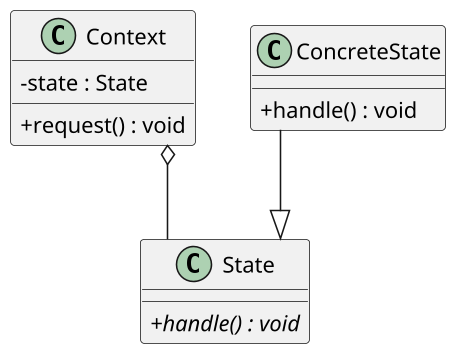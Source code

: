@startuml

skinparam classAttributeIconSize 0
skinparam linetype ortho
skinparam defaultTextAlignment center
skinparam dpi 150
' up to down direction

class Context {
    - state : State
    + request() : void
}

class State {
  {abstract} + handle() : void
}

class ConcreteState {
  + handle() : void
}

ConcreteState --|> State

Context o-- State
@enduml
